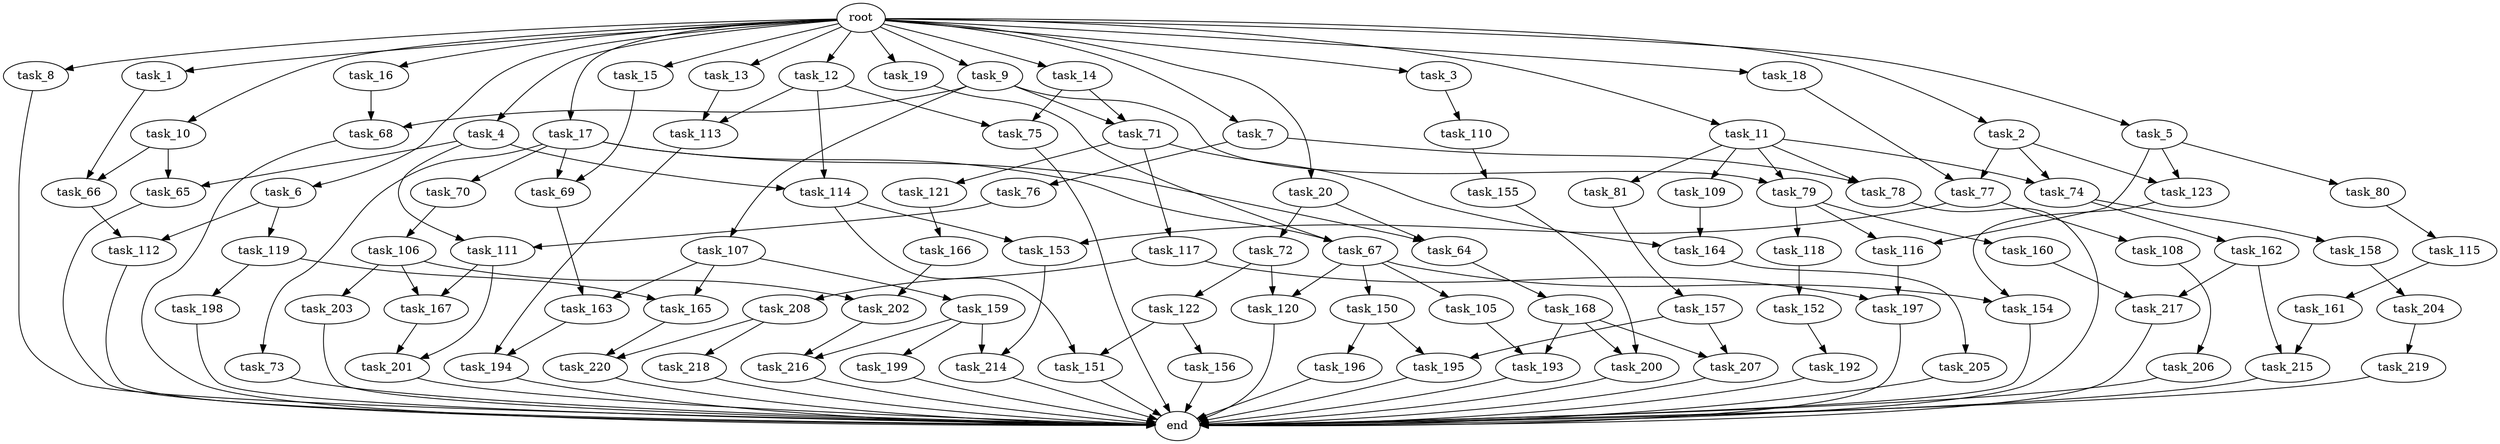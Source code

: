 digraph G {
  root [size="0.000000"];
  task_1 [size="1.024000"];
  task_2 [size="1.024000"];
  task_3 [size="1.024000"];
  task_4 [size="1.024000"];
  task_5 [size="1.024000"];
  task_6 [size="1.024000"];
  task_7 [size="1.024000"];
  task_8 [size="1.024000"];
  task_9 [size="1.024000"];
  task_10 [size="1.024000"];
  task_11 [size="1.024000"];
  task_12 [size="1.024000"];
  task_13 [size="1.024000"];
  task_14 [size="1.024000"];
  task_15 [size="1.024000"];
  task_16 [size="1.024000"];
  task_17 [size="1.024000"];
  task_18 [size="1.024000"];
  task_19 [size="1.024000"];
  task_20 [size="1.024000"];
  task_64 [size="764504178.688000"];
  task_65 [size="455266533.376000"];
  task_66 [size="171798691.840000"];
  task_67 [size="1408749273.088000"];
  task_68 [size="627065225.216000"];
  task_69 [size="584115552.256000"];
  task_70 [size="549755813.888000"];
  task_71 [size="386547056.640000"];
  task_72 [size="214748364.800000"];
  task_73 [size="549755813.888000"];
  task_74 [size="352187318.272000"];
  task_75 [size="343597383.680000"];
  task_76 [size="309237645.312000"];
  task_77 [size="996432412.672000"];
  task_78 [size="523986010.112000"];
  task_79 [size="292057776.128000"];
  task_80 [size="214748364.800000"];
  task_81 [size="214748364.800000"];
  task_105 [size="214748364.800000"];
  task_106 [size="77309411.328000"];
  task_107 [size="77309411.328000"];
  task_108 [size="77309411.328000"];
  task_109 [size="214748364.800000"];
  task_110 [size="137438953.472000"];
  task_111 [size="558345748.480000"];
  task_112 [size="970662608.896000"];
  task_113 [size="171798691.840000"];
  task_114 [size="455266533.376000"];
  task_115 [size="858993459.200000"];
  task_116 [size="352187318.272000"];
  task_117 [size="309237645.312000"];
  task_118 [size="137438953.472000"];
  task_119 [size="549755813.888000"];
  task_120 [size="1073741824.000000"];
  task_121 [size="309237645.312000"];
  task_122 [size="858993459.200000"];
  task_123 [size="352187318.272000"];
  task_150 [size="214748364.800000"];
  task_151 [size="833223655.424000"];
  task_152 [size="214748364.800000"];
  task_153 [size="773094113.280000"];
  task_154 [size="523986010.112000"];
  task_155 [size="549755813.888000"];
  task_156 [size="137438953.472000"];
  task_157 [size="77309411.328000"];
  task_158 [size="695784701.952000"];
  task_159 [size="34359738.368000"];
  task_160 [size="137438953.472000"];
  task_161 [size="420906795.008000"];
  task_162 [size="695784701.952000"];
  task_163 [size="584115552.256000"];
  task_164 [size="618475290.624000"];
  task_165 [size="730144440.320000"];
  task_166 [size="695784701.952000"];
  task_167 [size="833223655.424000"];
  task_168 [size="420906795.008000"];
  task_192 [size="695784701.952000"];
  task_193 [size="446676598.784000"];
  task_194 [size="1116691496.960000"];
  task_195 [size="352187318.272000"];
  task_196 [size="214748364.800000"];
  task_197 [size="249108103.168000"];
  task_198 [size="695784701.952000"];
  task_199 [size="309237645.312000"];
  task_200 [size="833223655.424000"];
  task_201 [size="352187318.272000"];
  task_202 [size="730144440.320000"];
  task_203 [size="695784701.952000"];
  task_204 [size="214748364.800000"];
  task_205 [size="858993459.200000"];
  task_206 [size="549755813.888000"];
  task_207 [size="274877906.944000"];
  task_208 [size="214748364.800000"];
  task_214 [size="446676598.784000"];
  task_215 [size="352187318.272000"];
  task_216 [size="446676598.784000"];
  task_217 [size="635655159.808000"];
  task_218 [size="137438953.472000"];
  task_219 [size="77309411.328000"];
  task_220 [size="274877906.944000"];
  end [size="0.000000"];

  root -> task_1 [size="1.000000"];
  root -> task_2 [size="1.000000"];
  root -> task_3 [size="1.000000"];
  root -> task_4 [size="1.000000"];
  root -> task_5 [size="1.000000"];
  root -> task_6 [size="1.000000"];
  root -> task_7 [size="1.000000"];
  root -> task_8 [size="1.000000"];
  root -> task_9 [size="1.000000"];
  root -> task_10 [size="1.000000"];
  root -> task_11 [size="1.000000"];
  root -> task_12 [size="1.000000"];
  root -> task_13 [size="1.000000"];
  root -> task_14 [size="1.000000"];
  root -> task_15 [size="1.000000"];
  root -> task_16 [size="1.000000"];
  root -> task_17 [size="1.000000"];
  root -> task_18 [size="1.000000"];
  root -> task_19 [size="1.000000"];
  root -> task_20 [size="1.000000"];
  task_1 -> task_66 [size="134217728.000000"];
  task_2 -> task_74 [size="134217728.000000"];
  task_2 -> task_77 [size="134217728.000000"];
  task_2 -> task_123 [size="134217728.000000"];
  task_3 -> task_110 [size="134217728.000000"];
  task_4 -> task_65 [size="411041792.000000"];
  task_4 -> task_111 [size="411041792.000000"];
  task_4 -> task_114 [size="411041792.000000"];
  task_5 -> task_80 [size="209715200.000000"];
  task_5 -> task_116 [size="209715200.000000"];
  task_5 -> task_123 [size="209715200.000000"];
  task_6 -> task_112 [size="536870912.000000"];
  task_6 -> task_119 [size="536870912.000000"];
  task_7 -> task_76 [size="301989888.000000"];
  task_7 -> task_78 [size="301989888.000000"];
  task_8 -> end [size="1.000000"];
  task_9 -> task_68 [size="75497472.000000"];
  task_9 -> task_71 [size="75497472.000000"];
  task_9 -> task_79 [size="75497472.000000"];
  task_9 -> task_107 [size="75497472.000000"];
  task_10 -> task_65 [size="33554432.000000"];
  task_10 -> task_66 [size="33554432.000000"];
  task_11 -> task_74 [size="209715200.000000"];
  task_11 -> task_78 [size="209715200.000000"];
  task_11 -> task_79 [size="209715200.000000"];
  task_11 -> task_81 [size="209715200.000000"];
  task_11 -> task_109 [size="209715200.000000"];
  task_12 -> task_75 [size="33554432.000000"];
  task_12 -> task_113 [size="33554432.000000"];
  task_12 -> task_114 [size="33554432.000000"];
  task_13 -> task_113 [size="134217728.000000"];
  task_14 -> task_71 [size="301989888.000000"];
  task_14 -> task_75 [size="301989888.000000"];
  task_15 -> task_69 [size="33554432.000000"];
  task_16 -> task_68 [size="536870912.000000"];
  task_17 -> task_64 [size="536870912.000000"];
  task_17 -> task_67 [size="536870912.000000"];
  task_17 -> task_69 [size="536870912.000000"];
  task_17 -> task_70 [size="536870912.000000"];
  task_17 -> task_73 [size="536870912.000000"];
  task_18 -> task_77 [size="838860800.000000"];
  task_19 -> task_67 [size="838860800.000000"];
  task_20 -> task_64 [size="209715200.000000"];
  task_20 -> task_72 [size="209715200.000000"];
  task_64 -> task_168 [size="411041792.000000"];
  task_65 -> end [size="1.000000"];
  task_66 -> task_112 [size="411041792.000000"];
  task_67 -> task_105 [size="209715200.000000"];
  task_67 -> task_120 [size="209715200.000000"];
  task_67 -> task_150 [size="209715200.000000"];
  task_67 -> task_154 [size="209715200.000000"];
  task_68 -> end [size="1.000000"];
  task_69 -> task_163 [size="536870912.000000"];
  task_70 -> task_106 [size="75497472.000000"];
  task_71 -> task_117 [size="301989888.000000"];
  task_71 -> task_121 [size="301989888.000000"];
  task_71 -> task_164 [size="301989888.000000"];
  task_72 -> task_120 [size="838860800.000000"];
  task_72 -> task_122 [size="838860800.000000"];
  task_73 -> end [size="1.000000"];
  task_74 -> task_158 [size="679477248.000000"];
  task_74 -> task_162 [size="679477248.000000"];
  task_75 -> end [size="1.000000"];
  task_76 -> task_111 [size="134217728.000000"];
  task_77 -> task_108 [size="75497472.000000"];
  task_77 -> task_153 [size="75497472.000000"];
  task_78 -> end [size="1.000000"];
  task_79 -> task_116 [size="134217728.000000"];
  task_79 -> task_118 [size="134217728.000000"];
  task_79 -> task_160 [size="134217728.000000"];
  task_80 -> task_115 [size="838860800.000000"];
  task_81 -> task_157 [size="75497472.000000"];
  task_105 -> task_193 [size="301989888.000000"];
  task_106 -> task_167 [size="679477248.000000"];
  task_106 -> task_202 [size="679477248.000000"];
  task_106 -> task_203 [size="679477248.000000"];
  task_107 -> task_159 [size="33554432.000000"];
  task_107 -> task_163 [size="33554432.000000"];
  task_107 -> task_165 [size="33554432.000000"];
  task_108 -> task_206 [size="536870912.000000"];
  task_109 -> task_164 [size="301989888.000000"];
  task_110 -> task_155 [size="536870912.000000"];
  task_111 -> task_167 [size="134217728.000000"];
  task_111 -> task_201 [size="134217728.000000"];
  task_112 -> end [size="1.000000"];
  task_113 -> task_194 [size="679477248.000000"];
  task_114 -> task_151 [size="679477248.000000"];
  task_114 -> task_153 [size="679477248.000000"];
  task_115 -> task_161 [size="411041792.000000"];
  task_116 -> task_197 [size="33554432.000000"];
  task_117 -> task_197 [size="209715200.000000"];
  task_117 -> task_208 [size="209715200.000000"];
  task_118 -> task_152 [size="209715200.000000"];
  task_119 -> task_165 [size="679477248.000000"];
  task_119 -> task_198 [size="679477248.000000"];
  task_120 -> end [size="1.000000"];
  task_121 -> task_166 [size="679477248.000000"];
  task_122 -> task_151 [size="134217728.000000"];
  task_122 -> task_156 [size="134217728.000000"];
  task_123 -> task_154 [size="301989888.000000"];
  task_150 -> task_195 [size="209715200.000000"];
  task_150 -> task_196 [size="209715200.000000"];
  task_151 -> end [size="1.000000"];
  task_152 -> task_192 [size="679477248.000000"];
  task_153 -> task_214 [size="134217728.000000"];
  task_154 -> end [size="1.000000"];
  task_155 -> task_200 [size="679477248.000000"];
  task_156 -> end [size="1.000000"];
  task_157 -> task_195 [size="134217728.000000"];
  task_157 -> task_207 [size="134217728.000000"];
  task_158 -> task_204 [size="209715200.000000"];
  task_159 -> task_199 [size="301989888.000000"];
  task_159 -> task_214 [size="301989888.000000"];
  task_159 -> task_216 [size="301989888.000000"];
  task_160 -> task_217 [size="411041792.000000"];
  task_161 -> task_215 [size="134217728.000000"];
  task_162 -> task_215 [size="209715200.000000"];
  task_162 -> task_217 [size="209715200.000000"];
  task_163 -> task_194 [size="411041792.000000"];
  task_164 -> task_205 [size="838860800.000000"];
  task_165 -> task_220 [size="134217728.000000"];
  task_166 -> task_202 [size="33554432.000000"];
  task_167 -> task_201 [size="209715200.000000"];
  task_168 -> task_193 [size="134217728.000000"];
  task_168 -> task_200 [size="134217728.000000"];
  task_168 -> task_207 [size="134217728.000000"];
  task_192 -> end [size="1.000000"];
  task_193 -> end [size="1.000000"];
  task_194 -> end [size="1.000000"];
  task_195 -> end [size="1.000000"];
  task_196 -> end [size="1.000000"];
  task_197 -> end [size="1.000000"];
  task_198 -> end [size="1.000000"];
  task_199 -> end [size="1.000000"];
  task_200 -> end [size="1.000000"];
  task_201 -> end [size="1.000000"];
  task_202 -> task_216 [size="134217728.000000"];
  task_203 -> end [size="1.000000"];
  task_204 -> task_219 [size="75497472.000000"];
  task_205 -> end [size="1.000000"];
  task_206 -> end [size="1.000000"];
  task_207 -> end [size="1.000000"];
  task_208 -> task_218 [size="134217728.000000"];
  task_208 -> task_220 [size="134217728.000000"];
  task_214 -> end [size="1.000000"];
  task_215 -> end [size="1.000000"];
  task_216 -> end [size="1.000000"];
  task_217 -> end [size="1.000000"];
  task_218 -> end [size="1.000000"];
  task_219 -> end [size="1.000000"];
  task_220 -> end [size="1.000000"];
}
